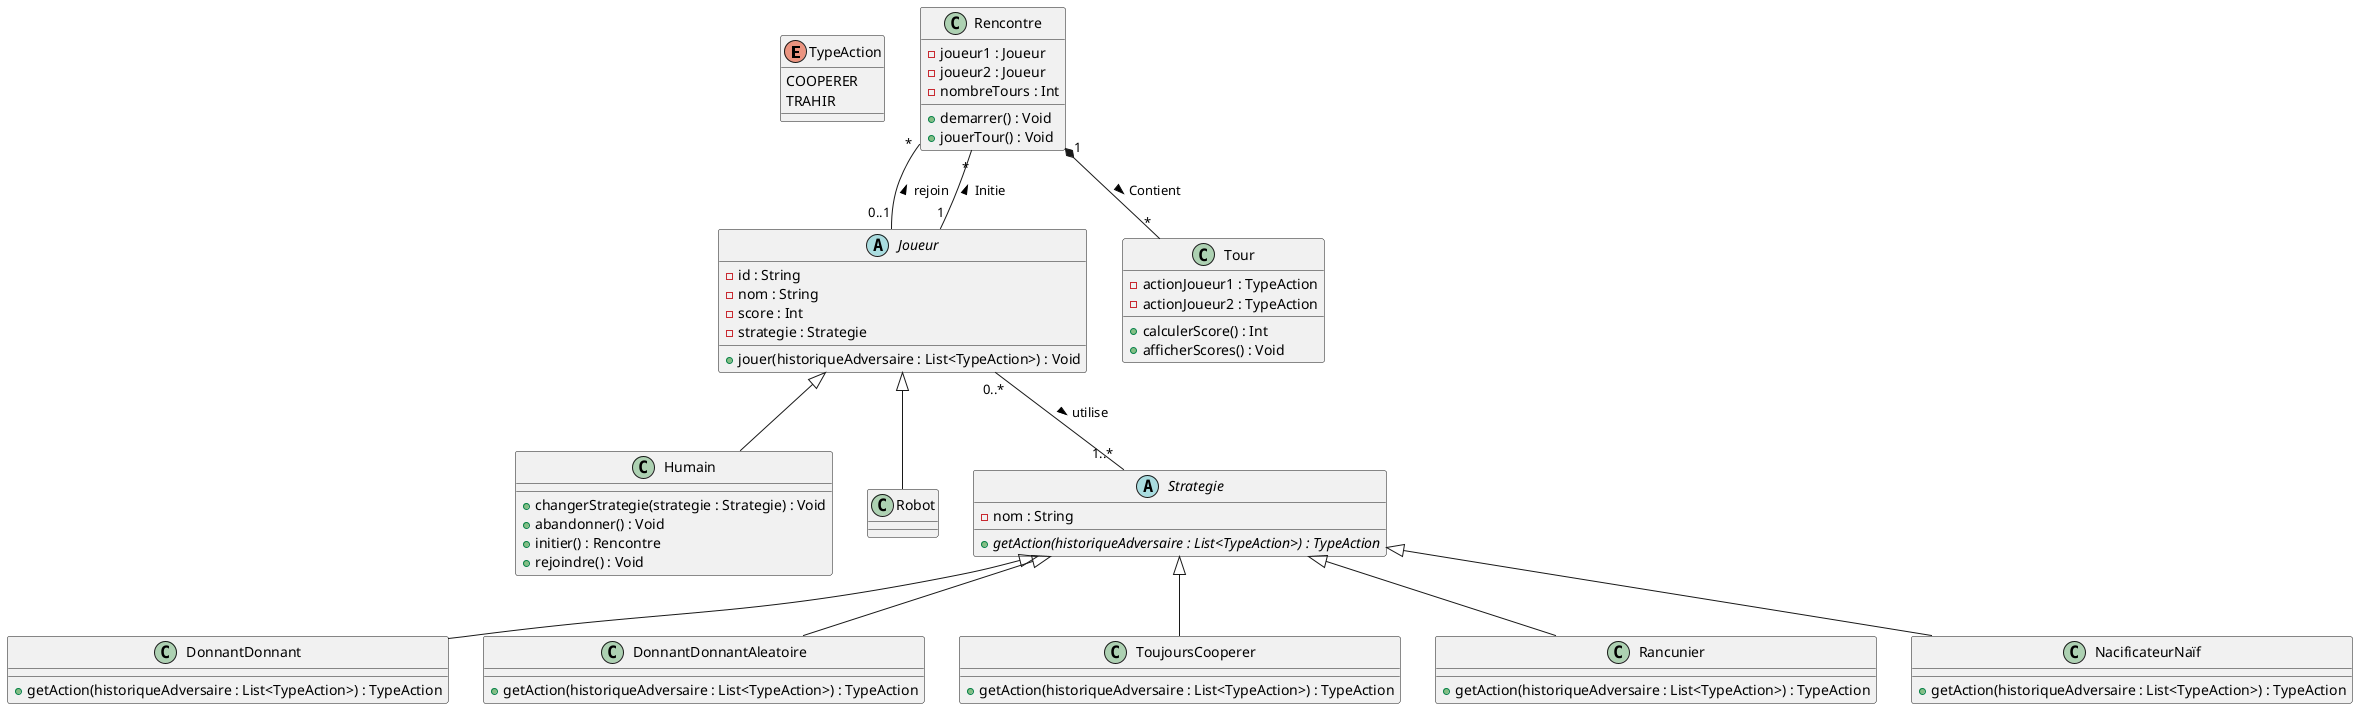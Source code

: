@startuml

enum TypeAction {
    COOPERER
    TRAHIR
}


abstract Joueur {
    - id : String
    - nom : String
    - score : Int
    - strategie : Strategie
    + jouer(historiqueAdversaire : List<TypeAction>) : Void
}


class Humain extends Joueur{
    + changerStrategie(strategie : Strategie) : Void
    + abandonner() : Void
    + initier() : Rencontre
    + rejoindre() : Void
}

class Robot extends Joueur {
    }


class Rencontre {
    - joueur1 : Joueur
    - joueur2 : Joueur
    - nombreTours : Int
    + demarrer() : Void
    + jouerTour() : Void

}

class Tour {
    - actionJoueur1 : TypeAction
    - actionJoueur2 : TypeAction
    + calculerScore() : Int
    + afficherScores() : Void
}

abstract class Strategie {
    - nom : String
    {abstract} + getAction(historiqueAdversaire : List<TypeAction>) : TypeAction
   }

class DonnantDonnant extends Strategie {
   + getAction(historiqueAdversaire : List<TypeAction>) : TypeAction

}

class DonnantDonnantAleatoire extends Strategie {
    + getAction(historiqueAdversaire : List<TypeAction>) : TypeAction

}

class ToujoursCooperer extends Strategie {
    + getAction(historiqueAdversaire : List<TypeAction>) : TypeAction

}

class Rancunier extends Strategie {
    + getAction(historiqueAdversaire : List<TypeAction>) : TypeAction

}

class NacificateurNaïf extends Strategie {
    + getAction(historiqueAdversaire : List<TypeAction>) : TypeAction

}


Joueur "0..*" -- "1..*" Strategie : utilise >
Rencontre "*" -- "0..1" Joueur : rejoin <
Rencontre "*" -- "1" Joueur : Initie <
Rencontre "1" *-- "*" Tour : Contient >

@enduml
